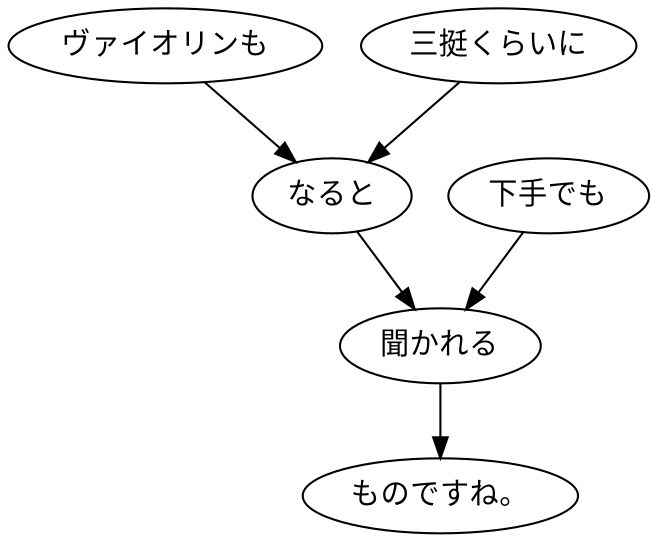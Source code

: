 digraph graph413 {
	node0 [label="ヴァイオリンも"];
	node1 [label="三挺くらいに"];
	node2 [label="なると"];
	node3 [label="下手でも"];
	node4 [label="聞かれる"];
	node5 [label="ものですね。"];
	node0 -> node2;
	node1 -> node2;
	node2 -> node4;
	node3 -> node4;
	node4 -> node5;
}
